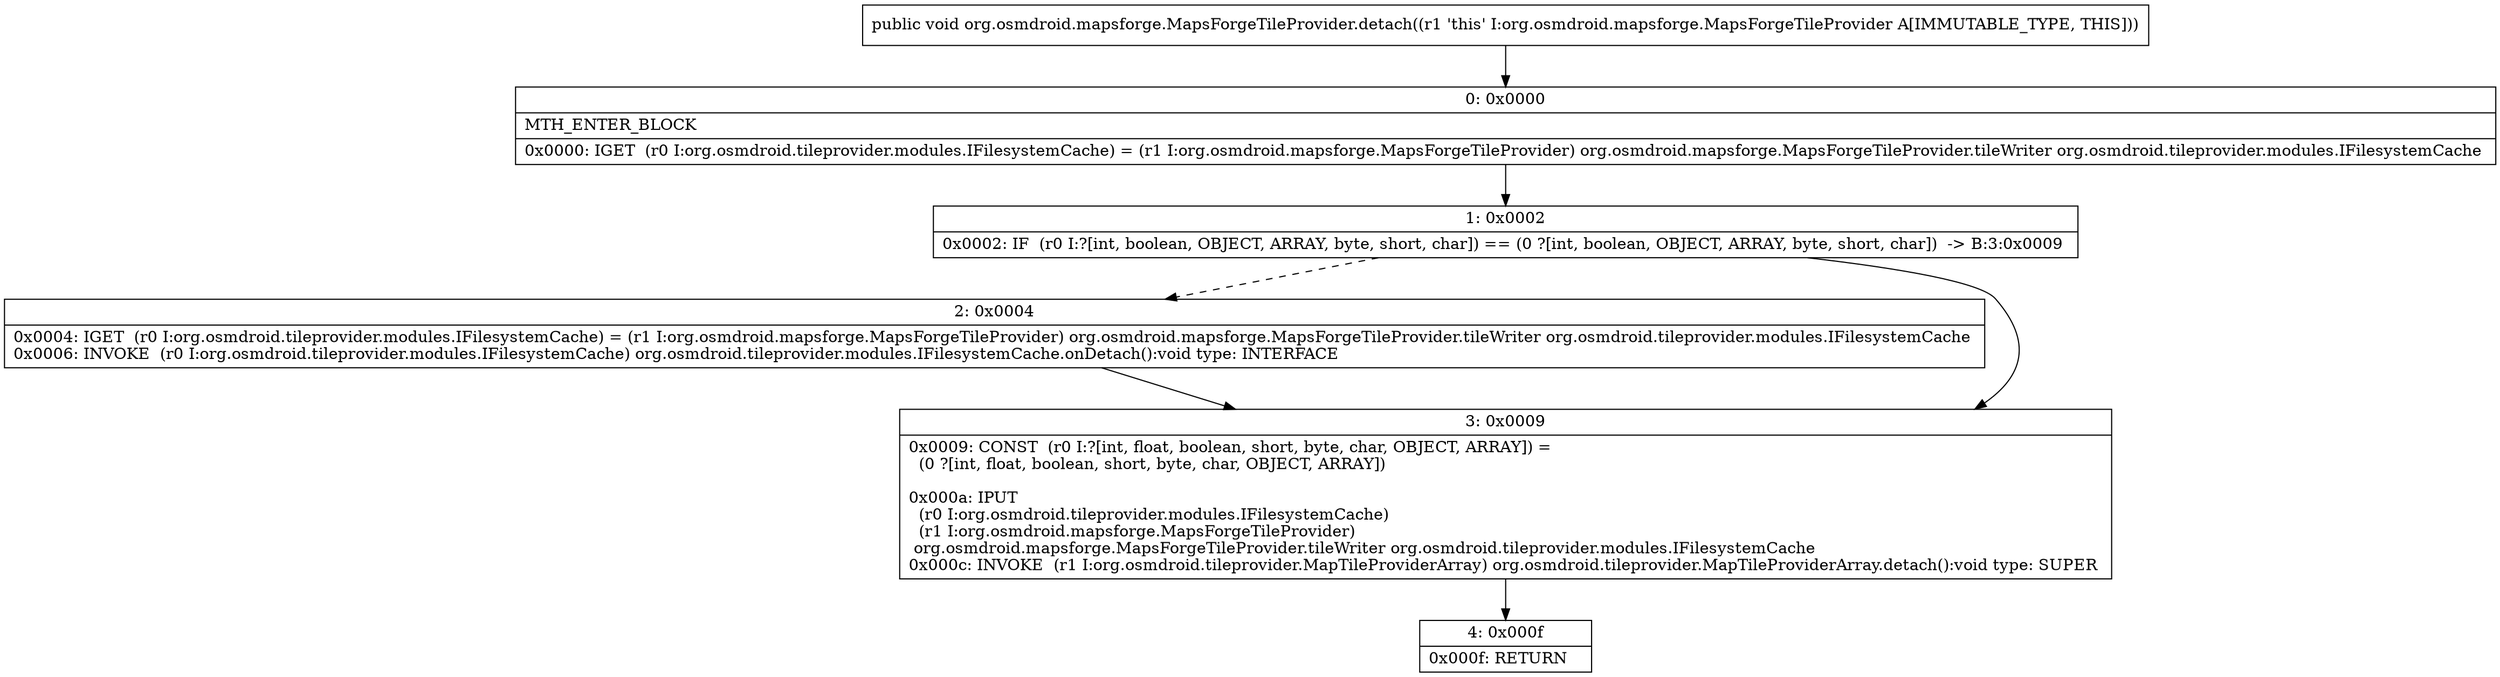 digraph "CFG fororg.osmdroid.mapsforge.MapsForgeTileProvider.detach()V" {
Node_0 [shape=record,label="{0\:\ 0x0000|MTH_ENTER_BLOCK\l|0x0000: IGET  (r0 I:org.osmdroid.tileprovider.modules.IFilesystemCache) = (r1 I:org.osmdroid.mapsforge.MapsForgeTileProvider) org.osmdroid.mapsforge.MapsForgeTileProvider.tileWriter org.osmdroid.tileprovider.modules.IFilesystemCache \l}"];
Node_1 [shape=record,label="{1\:\ 0x0002|0x0002: IF  (r0 I:?[int, boolean, OBJECT, ARRAY, byte, short, char]) == (0 ?[int, boolean, OBJECT, ARRAY, byte, short, char])  \-\> B:3:0x0009 \l}"];
Node_2 [shape=record,label="{2\:\ 0x0004|0x0004: IGET  (r0 I:org.osmdroid.tileprovider.modules.IFilesystemCache) = (r1 I:org.osmdroid.mapsforge.MapsForgeTileProvider) org.osmdroid.mapsforge.MapsForgeTileProvider.tileWriter org.osmdroid.tileprovider.modules.IFilesystemCache \l0x0006: INVOKE  (r0 I:org.osmdroid.tileprovider.modules.IFilesystemCache) org.osmdroid.tileprovider.modules.IFilesystemCache.onDetach():void type: INTERFACE \l}"];
Node_3 [shape=record,label="{3\:\ 0x0009|0x0009: CONST  (r0 I:?[int, float, boolean, short, byte, char, OBJECT, ARRAY]) = \l  (0 ?[int, float, boolean, short, byte, char, OBJECT, ARRAY])\l \l0x000a: IPUT  \l  (r0 I:org.osmdroid.tileprovider.modules.IFilesystemCache)\l  (r1 I:org.osmdroid.mapsforge.MapsForgeTileProvider)\l org.osmdroid.mapsforge.MapsForgeTileProvider.tileWriter org.osmdroid.tileprovider.modules.IFilesystemCache \l0x000c: INVOKE  (r1 I:org.osmdroid.tileprovider.MapTileProviderArray) org.osmdroid.tileprovider.MapTileProviderArray.detach():void type: SUPER \l}"];
Node_4 [shape=record,label="{4\:\ 0x000f|0x000f: RETURN   \l}"];
MethodNode[shape=record,label="{public void org.osmdroid.mapsforge.MapsForgeTileProvider.detach((r1 'this' I:org.osmdroid.mapsforge.MapsForgeTileProvider A[IMMUTABLE_TYPE, THIS])) }"];
MethodNode -> Node_0;
Node_0 -> Node_1;
Node_1 -> Node_2[style=dashed];
Node_1 -> Node_3;
Node_2 -> Node_3;
Node_3 -> Node_4;
}

